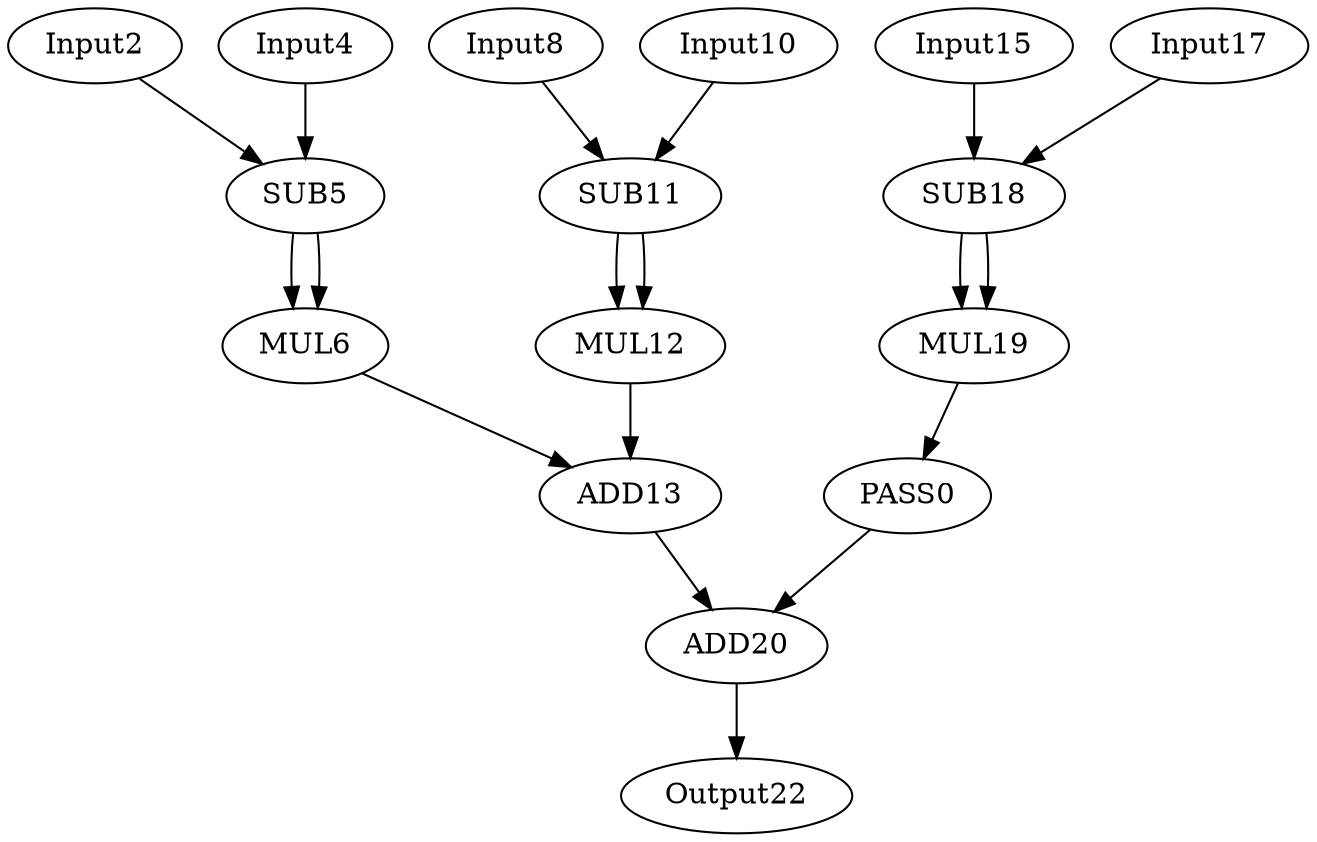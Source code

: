digraph G {
PASS0[opcode=pass];
Input2[opcode=input];
Input4[opcode=input];
SUB5[opcode=sub];
MUL6[opcode=mul];
Input8[opcode=input];
Input10[opcode=input];
SUB11[opcode=sub];
MUL12[opcode=mul];
ADD13[opcode=add];
Input15[opcode=input];
Input17[opcode=input];
SUB18[opcode=sub];
MUL19[opcode=mul];
ADD20[opcode=add];
Output22[opcode=output];
Input2->SUB5[operand=0];
Input4->SUB5[operand=1];
SUB5->MUL6[operand=0];
SUB5->MUL6[operand=1];
MUL6->ADD13[operand=1];
Input8->SUB11[operand=0];
Input10->SUB11[operand=1];
SUB11->MUL12[operand=0];
SUB11->MUL12[operand=1];
MUL12->ADD13[operand=0];
ADD13->ADD20[operand=0];
Input15->SUB18[operand=0];
Input17->SUB18[operand=1];
SUB18->MUL19[operand=0];
SUB18->MUL19[operand=1];
MUL19->PASS0[operand=0];
PASS0->ADD20[operand=1];
ADD20->Output22[operand=0];
}
